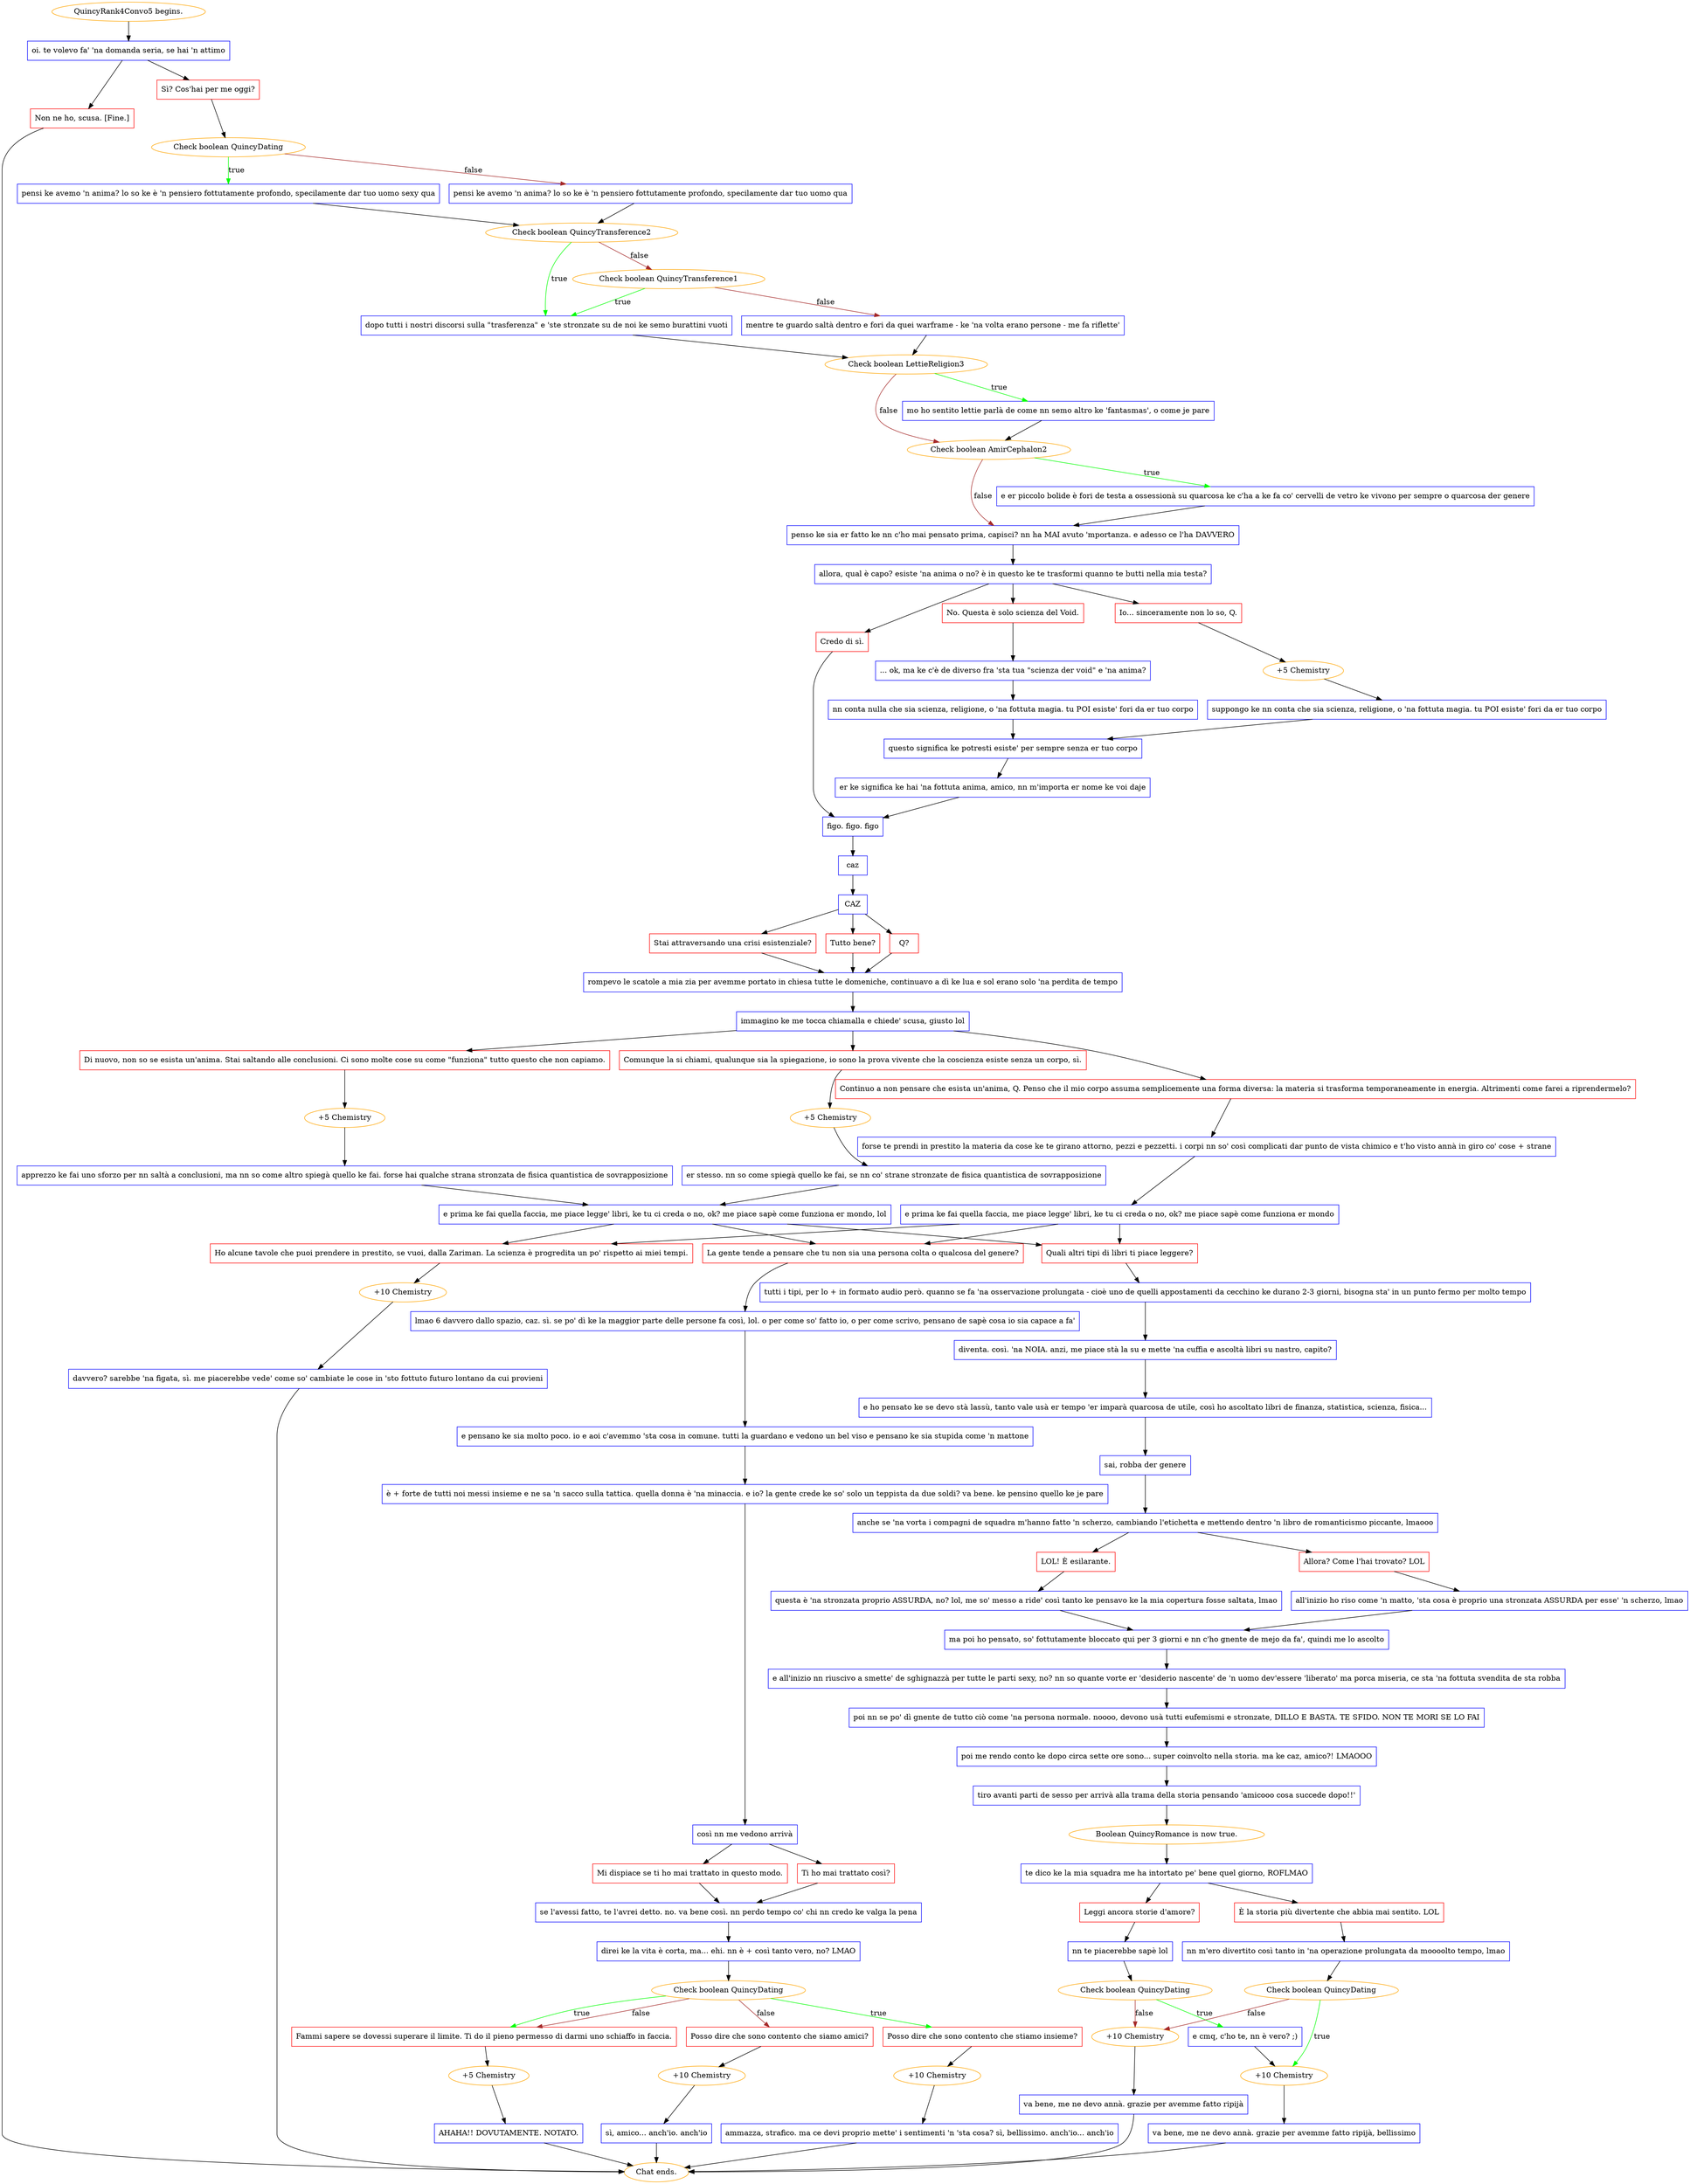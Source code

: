 digraph {
	"QuincyRank4Convo5 begins." [color=orange];
		"QuincyRank4Convo5 begins." -> j1504598744;
	j1504598744 [label="oi. te volevo fa' 'na domanda seria, se hai 'n attimo",shape=box,color=blue];
		j1504598744 -> j4210431867;
		j1504598744 -> j3728112291;
	j4210431867 [label="Sì? Cos'hai per me oggi?",shape=box,color=red];
		j4210431867 -> j2766287080;
	j3728112291 [label="Non ne ho, scusa. [Fine.]",shape=box,color=red];
		j3728112291 -> "Chat ends.";
	j2766287080 [label="Check boolean QuincyDating",color=orange];
		j2766287080 -> j2732297174 [label=true,color=green];
		j2766287080 -> j4139339943 [label=false,color=brown];
	"Chat ends." [color=orange];
	j2732297174 [label="pensi ke avemo 'n anima? lo so ke è 'n pensiero fottutamente profondo, specilamente dar tuo uomo sexy qua",shape=box,color=blue];
		j2732297174 -> j326257790;
	j4139339943 [label="pensi ke avemo 'n anima? lo so ke è 'n pensiero fottutamente profondo, specilamente dar tuo uomo qua",shape=box,color=blue];
		j4139339943 -> j326257790;
	j326257790 [label="Check boolean QuincyTransference2",color=orange];
		j326257790 -> j3438753038 [label=true,color=green];
		j326257790 -> j612349731 [label=false,color=brown];
	j3438753038 [label="dopo tutti i nostri discorsi sulla \"trasferenza\" e 'ste stronzate su de noi ke semo burattini vuoti",shape=box,color=blue];
		j3438753038 -> j2577201681;
	j612349731 [label="Check boolean QuincyTransference1",color=orange];
		j612349731 -> j3438753038 [label=true,color=green];
		j612349731 -> j2257171721 [label=false,color=brown];
	j2577201681 [label="Check boolean LettieReligion3",color=orange];
		j2577201681 -> j3114321724 [label=true,color=green];
		j2577201681 -> j3776885986 [label=false,color=brown];
	j2257171721 [label="mentre te guardo saltà dentro e fori da quei warframe - ke 'na volta erano persone - me fa riflette'",shape=box,color=blue];
		j2257171721 -> j2577201681;
	j3114321724 [label="mo ho sentito lettie parlà de come nn semo altro ke 'fantasmas', o come je pare",shape=box,color=blue];
		j3114321724 -> j3776885986;
	j3776885986 [label="Check boolean AmirCephalon2",color=orange];
		j3776885986 -> j2412032906 [label=true,color=green];
		j3776885986 -> j1668216427 [label=false,color=brown];
	j2412032906 [label="e er piccolo bolide è fori de testa a ossessionà su quarcosa ke c'ha a ke fa co' cervelli de vetro ke vivono per sempre o quarcosa der genere",shape=box,color=blue];
		j2412032906 -> j1668216427;
	j1668216427 [label="penso ke sia er fatto ke nn c'ho mai pensato prima, capisci? nn ha MAI avuto 'mportanza. e adesso ce l'ha DAVVERO",shape=box,color=blue];
		j1668216427 -> j2518784481;
	j2518784481 [label="allora, qual è capo? esiste 'na anima o no? è in questo ke te trasformi quanno te butti nella mia testa?",shape=box,color=blue];
		j2518784481 -> j1071721907;
		j2518784481 -> j1966809792;
		j2518784481 -> j3416777032;
	j1071721907 [label="Credo di sì.",shape=box,color=red];
		j1071721907 -> j2185988264;
	j1966809792 [label="No. Questa è solo scienza del Void.",shape=box,color=red];
		j1966809792 -> j1207533423;
	j3416777032 [label="Io... sinceramente non lo so, Q.",shape=box,color=red];
		j3416777032 -> j2783032203;
	j2185988264 [label="figo. figo. figo",shape=box,color=blue];
		j2185988264 -> j1004164482;
	j1207533423 [label="... ok, ma ke c'è de diverso fra 'sta tua \"scienza der void\" e 'na anima?",shape=box,color=blue];
		j1207533423 -> j3959381348;
	j2783032203 [label="+5 Chemistry",color=orange];
		j2783032203 -> j2556879584;
	j1004164482 [label="caz",shape=box,color=blue];
		j1004164482 -> j1624559370;
	j3959381348 [label="nn conta nulla che sia scienza, religione, o 'na fottuta magia. tu POI esiste' fori da er tuo corpo",shape=box,color=blue];
		j3959381348 -> j3763128482;
	j2556879584 [label="suppongo ke nn conta che sia scienza, religione, o 'na fottuta magia. tu POI esiste' fori da er tuo corpo",shape=box,color=blue];
		j2556879584 -> j3763128482;
	j1624559370 [label="CAZ",shape=box,color=blue];
		j1624559370 -> j1366148664;
		j1624559370 -> j2138274379;
		j1624559370 -> j2186331013;
	j3763128482 [label="questo significa ke potresti esiste' per sempre senza er tuo corpo",shape=box,color=blue];
		j3763128482 -> j3844120785;
	j1366148664 [label="Stai attraversando una crisi esistenziale?",shape=box,color=red];
		j1366148664 -> j2875179806;
	j2138274379 [label="Tutto bene?",shape=box,color=red];
		j2138274379 -> j2875179806;
	j2186331013 [label="Q?",shape=box,color=red];
		j2186331013 -> j2875179806;
	j3844120785 [label="er ke significa ke hai 'na fottuta anima, amico, nn m'importa er nome ke voi daje",shape=box,color=blue];
		j3844120785 -> j2185988264;
	j2875179806 [label="rompevo le scatole a mia zia per avemme portato in chiesa tutte le domeniche, continuavo a dì ke lua e sol erano solo 'na perdita de tempo",shape=box,color=blue];
		j2875179806 -> j3180594614;
	j3180594614 [label="immagino ke me tocca chiamalla e chiede' scusa, giusto lol",shape=box,color=blue];
		j3180594614 -> j3554202340;
		j3180594614 -> j4125856797;
		j3180594614 -> j3411527203;
	j3554202340 [label="Comunque la si chiami, qualunque sia la spiegazione, io sono la prova vivente che la coscienza esiste senza un corpo, sì.",shape=box,color=red];
		j3554202340 -> j2655629397;
	j4125856797 [label="Di nuovo, non so se esista un'anima. Stai saltando alle conclusioni. Ci sono molte cose su come \"funziona\" tutto questo che non capiamo.",shape=box,color=red];
		j4125856797 -> j2401441988;
	j3411527203 [label="Continuo a non pensare che esista un'anima, Q. Penso che il mio corpo assuma semplicemente una forma diversa: la materia si trasforma temporaneamente in energia. Altrimenti come farei a riprendermelo?",shape=box,color=red];
		j3411527203 -> j1240090480;
	j2655629397 [label="+5 Chemistry",color=orange];
		j2655629397 -> j3788420040;
	j2401441988 [label="+5 Chemistry",color=orange];
		j2401441988 -> j1319081619;
	j1240090480 [label="forse te prendi in prestito la materia da cose ke te girano attorno, pezzi e pezzetti. i corpi nn so' così complicati dar punto de vista chimico e t'ho visto annà in giro co' cose + strane",shape=box,color=blue];
		j1240090480 -> j3913073489;
	j3788420040 [label="er stesso. nn so come spiegà quello ke fai, se nn co' strane stronzate de fisica quantistica de sovrapposizione",shape=box,color=blue];
		j3788420040 -> j3335512158;
	j1319081619 [label="apprezzo ke fai uno sforzo per nn saltà a conclusioni, ma nn so come altro spiegà quello ke fai. forse hai qualche strana stronzata de fisica quantistica de sovrapposizione",shape=box,color=blue];
		j1319081619 -> j3335512158;
	j3913073489 [label="e prima ke fai quella faccia, me piace legge' libri, ke tu ci creda o no, ok? me piace sapè come funziona er mondo",shape=box,color=blue];
		j3913073489 -> j1928442882;
		j3913073489 -> j204441137;
		j3913073489 -> j4245161272;
	j3335512158 [label="e prima ke fai quella faccia, me piace legge' libri, ke tu ci creda o no, ok? me piace sapè come funziona er mondo, lol",shape=box,color=blue];
		j3335512158 -> j1928442882;
		j3335512158 -> j204441137;
		j3335512158 -> j4245161272;
	j1928442882 [label="Ho alcune tavole che puoi prendere in prestito, se vuoi, dalla Zariman. La scienza è progredita un po' rispetto ai miei tempi.",shape=box,color=red];
		j1928442882 -> j1057794844;
	j204441137 [label="Quali altri tipi di libri ti piace leggere?",shape=box,color=red];
		j204441137 -> j1783973961;
	j4245161272 [label="La gente tende a pensare che tu non sia una persona colta o qualcosa del genere?",shape=box,color=red];
		j4245161272 -> j3335564786;
	j1057794844 [label="+10 Chemistry",color=orange];
		j1057794844 -> j935104494;
	j1783973961 [label="tutti i tipi, per lo + in formato audio però. quanno se fa 'na osservazione prolungata - cioè uno de quelli appostamenti da cecchino ke durano 2-3 giorni, bisogna sta' in un punto fermo per molto tempo",shape=box,color=blue];
		j1783973961 -> j2070249875;
	j3335564786 [label="lmao 6 davvero dallo spazio, caz. sì. se po' dì ke la maggior parte delle persone fa così, lol. o per come so' fatto io, o per come scrivo, pensano de sapè cosa io sia capace a fa'",shape=box,color=blue];
		j3335564786 -> j1995443130;
	j935104494 [label="davvero? sarebbe 'na figata, sì. me piacerebbe vede' come so' cambiate le cose in 'sto fottuto futuro lontano da cui provieni",shape=box,color=blue];
		j935104494 -> "Chat ends.";
	j2070249875 [label="diventa. così. 'na NOIA. anzi, me piace stà la su e mette 'na cuffia e ascoltà libri su nastro, capito?",shape=box,color=blue];
		j2070249875 -> j2777616734;
	j1995443130 [label="e pensano ke sia molto poco. io e aoi c'avemmo 'sta cosa in comune. tutti la guardano e vedono un bel viso e pensano ke sia stupida come 'n mattone",shape=box,color=blue];
		j1995443130 -> j3576603506;
	j2777616734 [label="e ho pensato ke se devo stà lassù, tanto vale usà er tempo 'er imparà quarcosa de utile, così ho ascoltato libri de finanza, statistica, scienza, fisica...",shape=box,color=blue];
		j2777616734 -> j582293928;
	j3576603506 [label="è + forte de tutti noi messi insieme e ne sa 'n sacco sulla tattica. quella donna è 'na minaccia. e io? la gente crede ke so' solo un teppista da due soldi? va bene. ke pensino quello ke je pare",shape=box,color=blue];
		j3576603506 -> j1289694156;
	j582293928 [label="sai, robba der genere",shape=box,color=blue];
		j582293928 -> j1305142192;
	j1289694156 [label="così nn me vedono arrivà",shape=box,color=blue];
		j1289694156 -> j1178915919;
		j1289694156 -> j957352361;
	j1305142192 [label="anche se 'na vorta i compagni de squadra m'hanno fatto 'n scherzo, cambiando l'etichetta e mettendo dentro 'n libro de romanticismo piccante, lmaooo",shape=box,color=blue];
		j1305142192 -> j199322069;
		j1305142192 -> j884281349;
	j1178915919 [label="Ti ho mai trattato così?",shape=box,color=red];
		j1178915919 -> j1481655883;
	j957352361 [label="Mi dispiace se ti ho mai trattato in questo modo.",shape=box,color=red];
		j957352361 -> j1481655883;
	j199322069 [label="LOL! È esilarante.",shape=box,color=red];
		j199322069 -> j2248868782;
	j884281349 [label="Allora? Come l'hai trovato? LOL",shape=box,color=red];
		j884281349 -> j846889866;
	j1481655883 [label="se l'avessi fatto, te l'avrei detto. no. va bene così. nn perdo tempo co' chi nn credo ke valga la pena",shape=box,color=blue];
		j1481655883 -> j3241979797;
	j2248868782 [label="questa è 'na stronzata proprio ASSURDA, no? lol, me so' messo a ride' così tanto ke pensavo ke la mia copertura fosse saltata, lmao",shape=box,color=blue];
		j2248868782 -> j3516617633;
	j846889866 [label="all'inizio ho riso come 'n matto, 'sta cosa è proprio una stronzata ASSURDA per esse' 'n scherzo, lmao",shape=box,color=blue];
		j846889866 -> j3516617633;
	j3241979797 [label="direi ke la vita è corta, ma... ehi. nn è + così tanto vero, no? LMAO",shape=box,color=blue];
		j3241979797 -> j2277318633;
	j3516617633 [label="ma poi ho pensato, so' fottutamente bloccato qui per 3 giorni e nn c'ho gnente de mejo da fa', quindi me lo ascolto",shape=box,color=blue];
		j3516617633 -> j3525139177;
	j2277318633 [label="Check boolean QuincyDating",color=orange];
		j2277318633 -> j3463071299 [label=true,color=green];
		j2277318633 -> j3636789098 [label=true,color=green];
		j2277318633 -> j1673228821 [label=false,color=brown];
		j2277318633 -> j3636789098 [label=false,color=brown];
	j3525139177 [label="e all'inizio nn riuscivo a smette' de sghignazzà per tutte le parti sexy, no? nn so quante vorte er 'desiderio nascente' de 'n uomo dev'essere 'liberato' ma porca miseria, ce sta 'na fottuta svendita de sta robba",shape=box,color=blue];
		j3525139177 -> j2962510466;
	j3463071299 [label="Posso dire che sono contento che stiamo insieme?",shape=box,color=red];
		j3463071299 -> j1605883546;
	j3636789098 [label="Fammi sapere se dovessi superare il limite. Ti do il pieno permesso di darmi uno schiaffo in faccia.",shape=box,color=red];
		j3636789098 -> j1440972134;
	j1673228821 [label="Posso dire che sono contento che siamo amici?",shape=box,color=red];
		j1673228821 -> j2122054107;
	j2962510466 [label="poi nn se po' dì gnente de tutto ciò come 'na persona normale. noooo, devono usà tutti eufemismi e stronzate, DILLO E BASTA. TE SFIDO. NON TE MORI SE LO FAI",shape=box,color=blue];
		j2962510466 -> j2811321793;
	j1605883546 [label="+10 Chemistry",color=orange];
		j1605883546 -> j2132876411;
	j1440972134 [label="+5 Chemistry",color=orange];
		j1440972134 -> j4194123577;
	j2122054107 [label="+10 Chemistry",color=orange];
		j2122054107 -> j2838670263;
	j2811321793 [label="poi me rendo conto ke dopo circa sette ore sono... super coinvolto nella storia. ma ke caz, amico?! LMAOOO",shape=box,color=blue];
		j2811321793 -> j3356476282;
	j2132876411 [label="ammazza, strafico. ma ce devi proprio mette' i sentimenti 'n 'sta cosa? sì, bellissimo. anch'io... anch'io",shape=box,color=blue];
		j2132876411 -> "Chat ends.";
	j4194123577 [label="AHAHA!! DOVUTAMENTE. NOTATO.",shape=box,color=blue];
		j4194123577 -> "Chat ends.";
	j2838670263 [label="sì, amico... anch'io. anch'io",shape=box,color=blue];
		j2838670263 -> "Chat ends.";
	j3356476282 [label="tiro avanti parti de sesso per arrivà alla trama della storia pensando 'amicooo cosa succede dopo!!'",shape=box,color=blue];
		j3356476282 -> j1044116198;
	j1044116198 [label="Boolean QuincyRomance is now true.",color=orange];
		j1044116198 -> j79864032;
	j79864032 [label="te dico ke la mia squadra me ha intortato pe' bene quel giorno, ROFLMAO",shape=box,color=blue];
		j79864032 -> j3320116151;
		j79864032 -> j2628754286;
	j3320116151 [label="Leggi ancora storie d'amore?",shape=box,color=red];
		j3320116151 -> j1514836817;
	j2628754286 [label="È la storia più divertente che abbia mai sentito. LOL",shape=box,color=red];
		j2628754286 -> j1645760559;
	j1514836817 [label="nn te piacerebbe sapè lol",shape=box,color=blue];
		j1514836817 -> j604126944;
	j1645760559 [label="nn m'ero divertito così tanto in 'na operazione prolungata da moooolto tempo, lmao",shape=box,color=blue];
		j1645760559 -> j1600301015;
	j604126944 [label="Check boolean QuincyDating",color=orange];
		j604126944 -> j2971809492 [label=true,color=green];
		j604126944 -> j3352091466 [label=false,color=brown];
	j1600301015 [label="Check boolean QuincyDating",color=orange];
		j1600301015 -> j4108637839 [label=true,color=green];
		j1600301015 -> j3352091466 [label=false,color=brown];
	j2971809492 [label="e cmq, c'ho te, nn è vero? ;)",shape=box,color=blue];
		j2971809492 -> j4108637839;
	j3352091466 [label="+10 Chemistry",color=orange];
		j3352091466 -> j4197377540;
	j4108637839 [label="+10 Chemistry",color=orange];
		j4108637839 -> j4249926839;
	j4197377540 [label="va bene, me ne devo annà. grazie per avemme fatto ripijà",shape=box,color=blue];
		j4197377540 -> "Chat ends.";
	j4249926839 [label="va bene, me ne devo annà. grazie per avemme fatto ripijà, bellissimo",shape=box,color=blue];
		j4249926839 -> "Chat ends.";
}